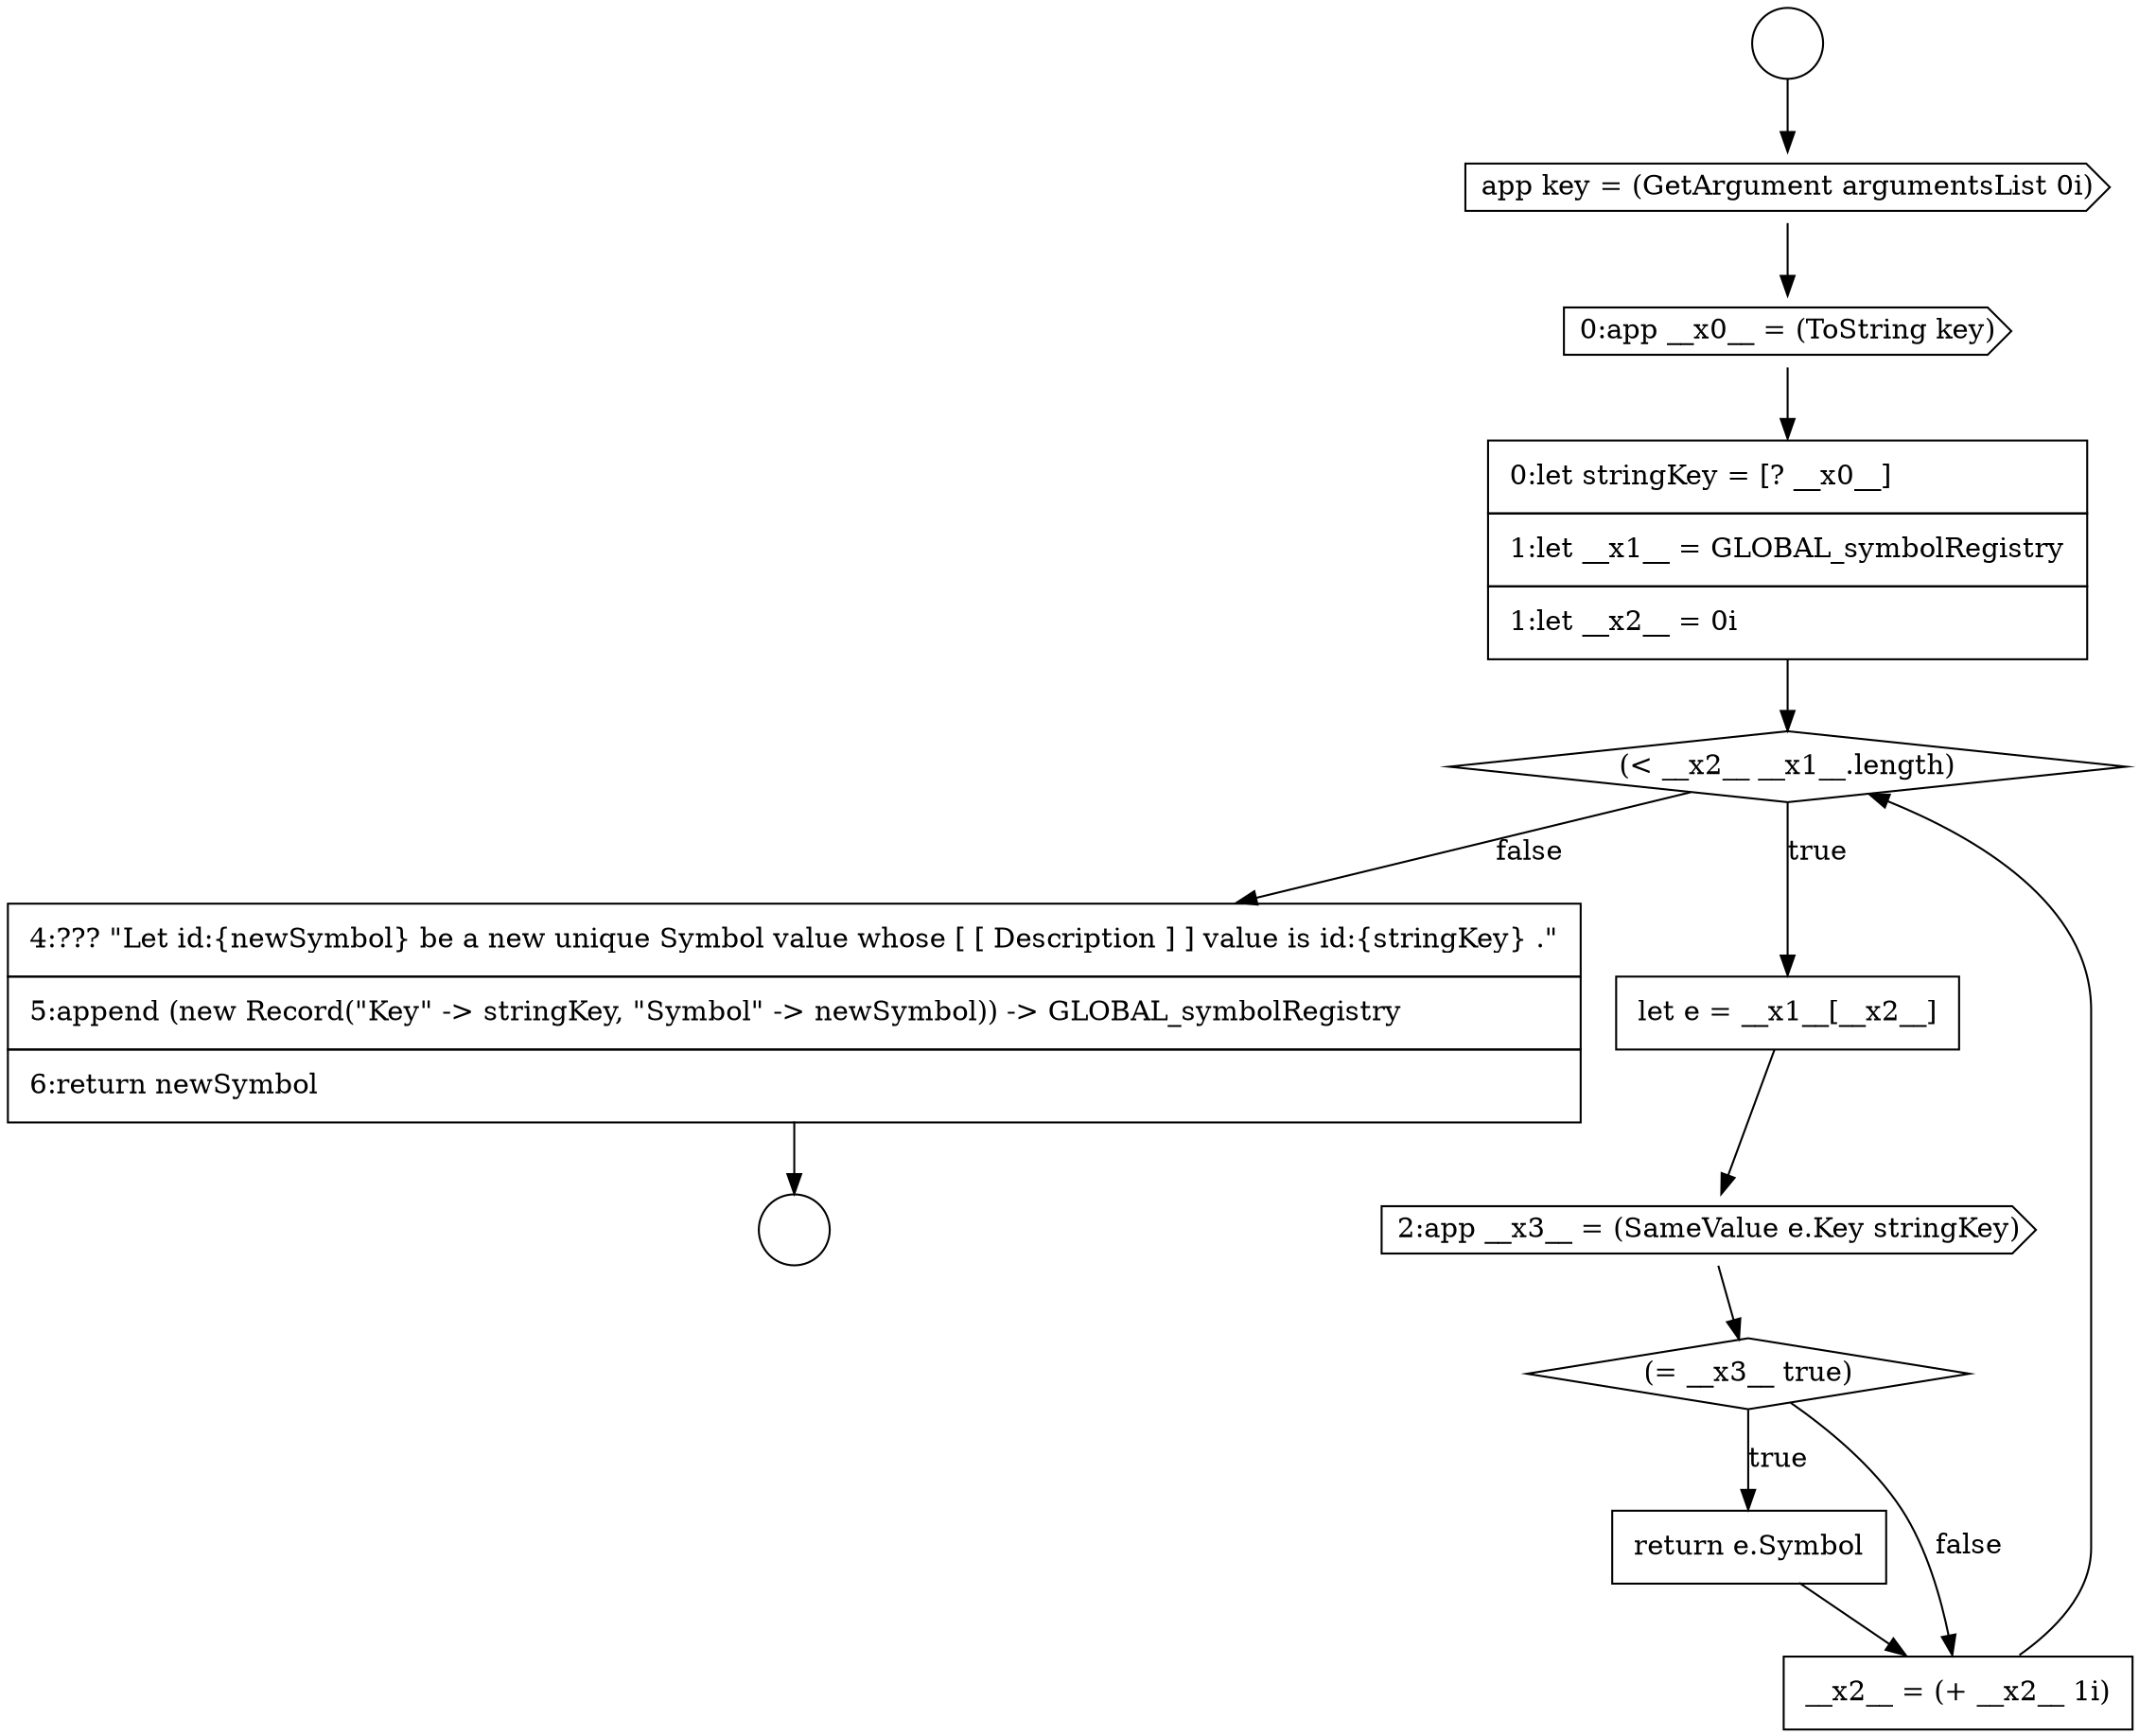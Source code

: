 digraph {
  node12097 [shape=circle label=" " color="black" fillcolor="white" style=filled]
  node12105 [shape=none, margin=0, label=<<font color="black">
    <table border="0" cellborder="1" cellspacing="0" cellpadding="10">
      <tr><td align="left">return e.Symbol</td></tr>
    </table>
  </font>> color="black" fillcolor="white" style=filled]
  node12101 [shape=diamond, label=<<font color="black">(&lt; __x2__ __x1__.length)</font>> color="black" fillcolor="white" style=filled]
  node12100 [shape=none, margin=0, label=<<font color="black">
    <table border="0" cellborder="1" cellspacing="0" cellpadding="10">
      <tr><td align="left">0:let stringKey = [? __x0__]</td></tr>
      <tr><td align="left">1:let __x1__ = GLOBAL_symbolRegistry</td></tr>
      <tr><td align="left">1:let __x2__ = 0i</td></tr>
    </table>
  </font>> color="black" fillcolor="white" style=filled]
  node12104 [shape=diamond, label=<<font color="black">(= __x3__ true)</font>> color="black" fillcolor="white" style=filled]
  node12106 [shape=none, margin=0, label=<<font color="black">
    <table border="0" cellborder="1" cellspacing="0" cellpadding="10">
      <tr><td align="left">__x2__ = (+ __x2__ 1i)</td></tr>
    </table>
  </font>> color="black" fillcolor="white" style=filled]
  node12099 [shape=cds, label=<<font color="black">0:app __x0__ = (ToString key)</font>> color="black" fillcolor="white" style=filled]
  node12096 [shape=circle label=" " color="black" fillcolor="white" style=filled]
  node12107 [shape=none, margin=0, label=<<font color="black">
    <table border="0" cellborder="1" cellspacing="0" cellpadding="10">
      <tr><td align="left">4:??? &quot;Let id:{newSymbol} be a new unique Symbol value whose [ [ Description ] ] value is id:{stringKey} .&quot;</td></tr>
      <tr><td align="left">5:append (new Record(&quot;Key&quot; -&gt; stringKey, &quot;Symbol&quot; -&gt; newSymbol)) -&gt; GLOBAL_symbolRegistry</td></tr>
      <tr><td align="left">6:return newSymbol</td></tr>
    </table>
  </font>> color="black" fillcolor="white" style=filled]
  node12103 [shape=cds, label=<<font color="black">2:app __x3__ = (SameValue e.Key stringKey)</font>> color="black" fillcolor="white" style=filled]
  node12098 [shape=cds, label=<<font color="black">app key = (GetArgument argumentsList 0i)</font>> color="black" fillcolor="white" style=filled]
  node12102 [shape=none, margin=0, label=<<font color="black">
    <table border="0" cellborder="1" cellspacing="0" cellpadding="10">
      <tr><td align="left">let e = __x1__[__x2__]</td></tr>
    </table>
  </font>> color="black" fillcolor="white" style=filled]
  node12102 -> node12103 [ color="black"]
  node12096 -> node12098 [ color="black"]
  node12104 -> node12105 [label=<<font color="black">true</font>> color="black"]
  node12104 -> node12106 [label=<<font color="black">false</font>> color="black"]
  node12107 -> node12097 [ color="black"]
  node12106 -> node12101 [ color="black"]
  node12098 -> node12099 [ color="black"]
  node12100 -> node12101 [ color="black"]
  node12105 -> node12106 [ color="black"]
  node12099 -> node12100 [ color="black"]
  node12103 -> node12104 [ color="black"]
  node12101 -> node12102 [label=<<font color="black">true</font>> color="black"]
  node12101 -> node12107 [label=<<font color="black">false</font>> color="black"]
}
